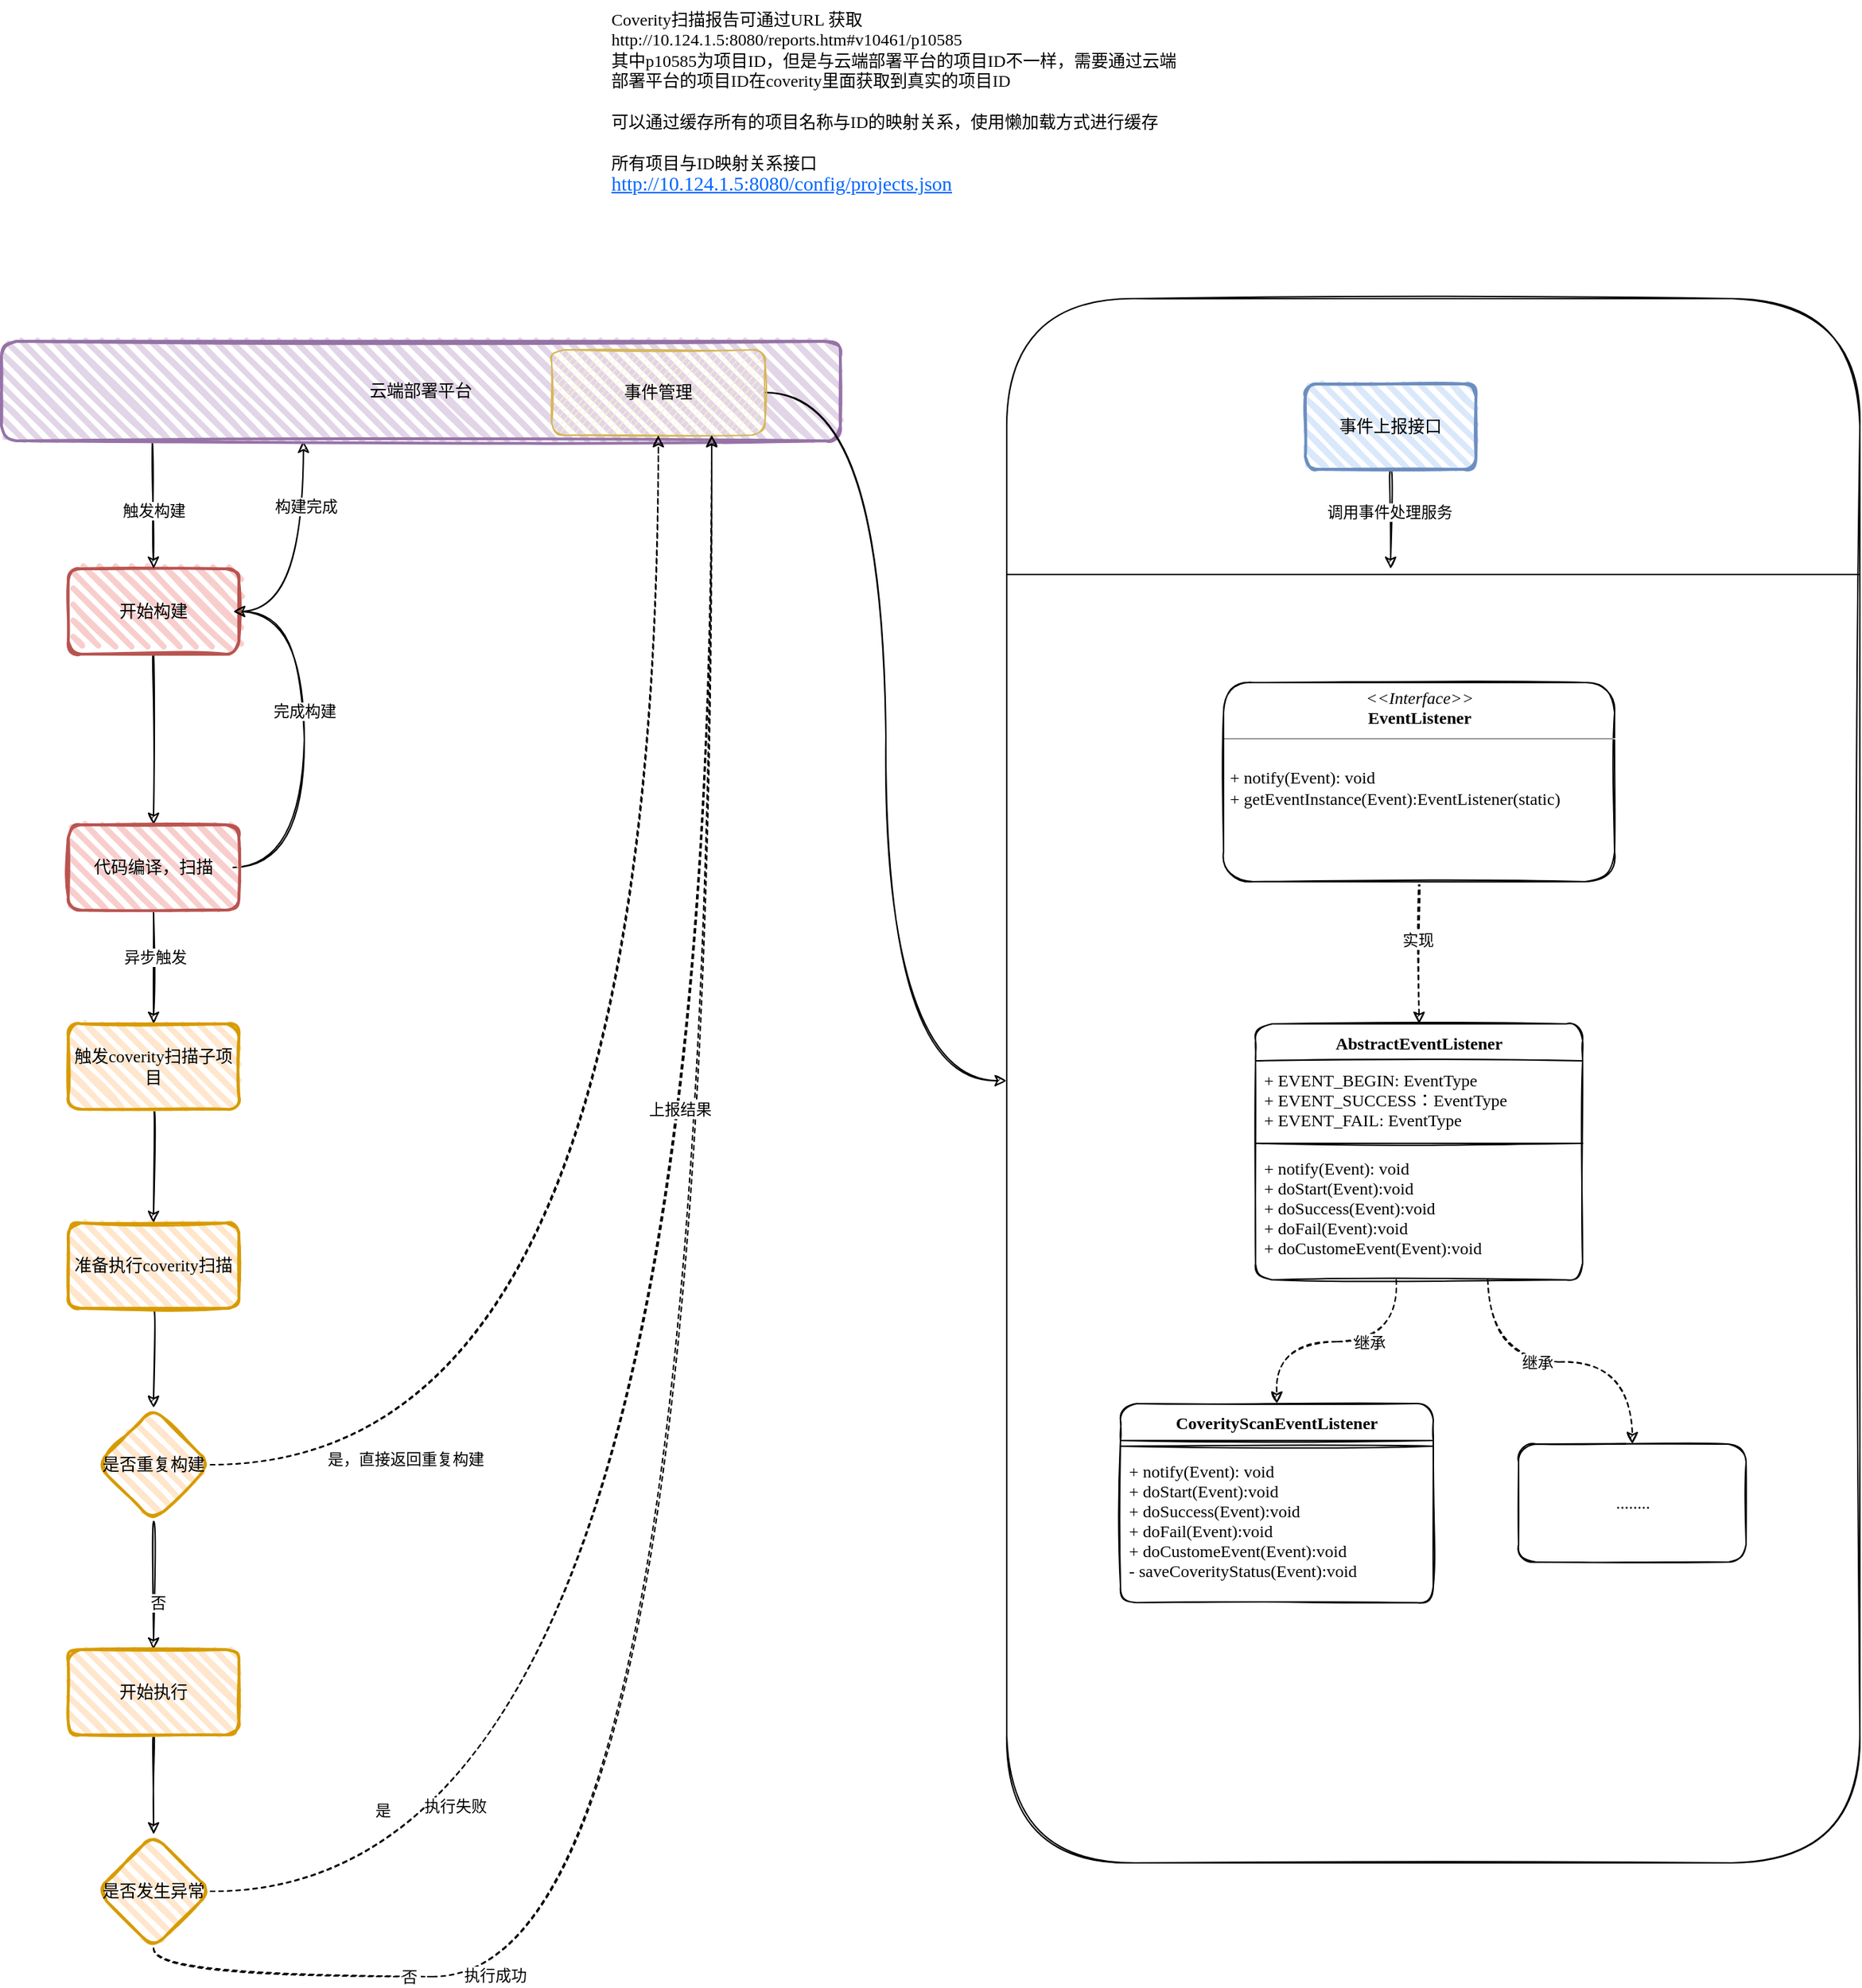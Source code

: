 <mxfile version="20.2.4" type="github">
  <diagram id="gDYkzvTyDBVPJkNko_rk" name="第 1 页">
    <mxGraphModel dx="2385" dy="2367" grid="1" gridSize="10" guides="1" tooltips="1" connect="1" arrows="1" fold="1" page="1" pageScale="1" pageWidth="827" pageHeight="1169" math="0" shadow="0">
      <root>
        <mxCell id="0" />
        <mxCell id="1" parent="0" />
        <mxCell id="RvMpkgv8Pfe3NWQdaYyJ-1" value="Coverity扫描报告可通过URL 获取&lt;br&gt;http://10.124.1.5:8080/reports.htm#v10461/p10585&lt;br&gt;其中p10585为项目ID，但是与云端部署平台的项目ID不一样，需要通过云端部署平台的项目ID在coverity里面获取到真实的项目ID&lt;br&gt;&lt;br&gt;可以通过缓存所有的项目名称与ID的映射关系，使用懒加载方式进行缓存&lt;br&gt;&lt;br&gt;所有项目与ID映射关系接口&lt;br&gt;&lt;a style=&quot;margin: 0px; padding: 0px; box-sizing: border-box; color: rgb(0, 102, 255); font-size: 14px; background-color: rgb(255, 255, 255);&quot; target=&quot;_blank&quot;&gt;http://10.124.1.5:8080/config/projects.json&lt;/a&gt;" style="text;html=1;strokeColor=none;fillColor=none;align=left;verticalAlign=top;whiteSpace=wrap;rounded=1;fontFamily=Comic Sans MS;sketch=1;" vertex="1" parent="1">
          <mxGeometry x="560" y="-60" width="410" height="160" as="geometry" />
        </mxCell>
        <mxCell id="RvMpkgv8Pfe3NWQdaYyJ-4" value="" style="edgeStyle=orthogonalEdgeStyle;rounded=1;orthogonalLoop=1;jettySize=auto;html=1;fontFamily=Comic Sans MS;sketch=1;curved=1;" edge="1" parent="1" source="RvMpkgv8Pfe3NWQdaYyJ-2" target="RvMpkgv8Pfe3NWQdaYyJ-3">
          <mxGeometry relative="1" as="geometry" />
        </mxCell>
        <mxCell id="RvMpkgv8Pfe3NWQdaYyJ-15" style="edgeStyle=orthogonalEdgeStyle;rounded=1;orthogonalLoop=1;jettySize=auto;html=1;exitX=1;exitY=0.5;exitDx=0;exitDy=0;entryX=0.36;entryY=1;entryDx=0;entryDy=0;entryPerimeter=0;fontFamily=Comic Sans MS;sketch=1;curved=1;" edge="1" parent="1" source="RvMpkgv8Pfe3NWQdaYyJ-2" target="RvMpkgv8Pfe3NWQdaYyJ-11">
          <mxGeometry relative="1" as="geometry" />
        </mxCell>
        <mxCell id="RvMpkgv8Pfe3NWQdaYyJ-16" value="构建完成" style="edgeLabel;html=1;align=center;verticalAlign=middle;resizable=0;points=[];fontFamily=Comic Sans MS;rounded=1;sketch=1;" vertex="1" connectable="0" parent="RvMpkgv8Pfe3NWQdaYyJ-15">
          <mxGeometry x="0.444" y="-1" relative="1" as="geometry">
            <mxPoint as="offset" />
          </mxGeometry>
        </mxCell>
        <mxCell id="RvMpkgv8Pfe3NWQdaYyJ-2" value="开始构建" style="rounded=1;whiteSpace=wrap;html=1;strokeWidth=2;fillWeight=4;hachureGap=8;hachureAngle=45;fillColor=#f8cecc;sketch=1;strokeColor=#b85450;fontFamily=Comic Sans MS;" vertex="1" parent="1">
          <mxGeometry x="180" y="340" width="120" height="60" as="geometry" />
        </mxCell>
        <mxCell id="RvMpkgv8Pfe3NWQdaYyJ-6" value="" style="edgeStyle=orthogonalEdgeStyle;rounded=1;orthogonalLoop=1;jettySize=auto;html=1;fontFamily=Comic Sans MS;sketch=1;curved=1;" edge="1" parent="1" source="RvMpkgv8Pfe3NWQdaYyJ-3" target="RvMpkgv8Pfe3NWQdaYyJ-5">
          <mxGeometry relative="1" as="geometry">
            <Array as="points">
              <mxPoint x="240" y="610" />
              <mxPoint x="240" y="610" />
            </Array>
          </mxGeometry>
        </mxCell>
        <mxCell id="RvMpkgv8Pfe3NWQdaYyJ-41" value="异步触发" style="edgeLabel;html=1;align=center;verticalAlign=middle;resizable=0;points=[];fontFamily=Comic Sans MS;rounded=1;sketch=1;" vertex="1" connectable="0" parent="RvMpkgv8Pfe3NWQdaYyJ-6">
          <mxGeometry x="-0.176" y="1" relative="1" as="geometry">
            <mxPoint as="offset" />
          </mxGeometry>
        </mxCell>
        <mxCell id="RvMpkgv8Pfe3NWQdaYyJ-7" style="edgeStyle=orthogonalEdgeStyle;rounded=1;orthogonalLoop=1;jettySize=auto;html=1;exitX=1;exitY=0.5;exitDx=0;exitDy=0;entryX=1;entryY=0.5;entryDx=0;entryDy=0;fontFamily=Comic Sans MS;sketch=1;curved=1;" edge="1" parent="1">
          <mxGeometry relative="1" as="geometry">
            <mxPoint x="296" y="550" as="sourcePoint" />
            <mxPoint x="296" y="370" as="targetPoint" />
            <Array as="points">
              <mxPoint x="346" y="550" />
              <mxPoint x="346" y="370" />
            </Array>
          </mxGeometry>
        </mxCell>
        <mxCell id="RvMpkgv8Pfe3NWQdaYyJ-8" value="完成构建" style="edgeLabel;html=1;align=center;verticalAlign=middle;resizable=0;points=[];fontFamily=Comic Sans MS;rounded=1;sketch=1;" vertex="1" connectable="0" parent="RvMpkgv8Pfe3NWQdaYyJ-7">
          <mxGeometry x="0.144" relative="1" as="geometry">
            <mxPoint as="offset" />
          </mxGeometry>
        </mxCell>
        <mxCell id="RvMpkgv8Pfe3NWQdaYyJ-3" value="代码编译，扫描" style="rounded=1;whiteSpace=wrap;html=1;strokeWidth=2;fillWeight=4;hachureGap=8;hachureAngle=45;fillColor=#f8cecc;sketch=1;strokeColor=#b85450;fontFamily=Comic Sans MS;" vertex="1" parent="1">
          <mxGeometry x="180" y="520" width="120" height="60" as="geometry" />
        </mxCell>
        <mxCell id="RvMpkgv8Pfe3NWQdaYyJ-19" value="" style="edgeStyle=orthogonalEdgeStyle;rounded=1;orthogonalLoop=1;jettySize=auto;html=1;fontFamily=Comic Sans MS;sketch=1;curved=1;" edge="1" parent="1" source="RvMpkgv8Pfe3NWQdaYyJ-5" target="RvMpkgv8Pfe3NWQdaYyJ-18">
          <mxGeometry relative="1" as="geometry" />
        </mxCell>
        <mxCell id="RvMpkgv8Pfe3NWQdaYyJ-5" value="触发coverity扫描子项目" style="whiteSpace=wrap;html=1;fillColor=#ffe6cc;strokeColor=#d79b00;rounded=1;strokeWidth=2;fillWeight=4;hachureGap=8;hachureAngle=45;sketch=1;fontFamily=Comic Sans MS;" vertex="1" parent="1">
          <mxGeometry x="180" y="660" width="120" height="60" as="geometry" />
        </mxCell>
        <mxCell id="RvMpkgv8Pfe3NWQdaYyJ-13" style="edgeStyle=orthogonalEdgeStyle;rounded=1;orthogonalLoop=1;jettySize=auto;html=1;exitX=0.18;exitY=1;exitDx=0;exitDy=0;exitPerimeter=0;entryX=0.5;entryY=0;entryDx=0;entryDy=0;fontFamily=Comic Sans MS;sketch=1;curved=1;" edge="1" parent="1" source="RvMpkgv8Pfe3NWQdaYyJ-11" target="RvMpkgv8Pfe3NWQdaYyJ-2">
          <mxGeometry relative="1" as="geometry" />
        </mxCell>
        <mxCell id="RvMpkgv8Pfe3NWQdaYyJ-14" value="触发构建" style="edgeLabel;html=1;align=center;verticalAlign=middle;resizable=0;points=[];fontFamily=Comic Sans MS;rounded=1;sketch=1;" vertex="1" connectable="0" parent="RvMpkgv8Pfe3NWQdaYyJ-13">
          <mxGeometry x="0.091" relative="1" as="geometry">
            <mxPoint as="offset" />
          </mxGeometry>
        </mxCell>
        <mxCell id="RvMpkgv8Pfe3NWQdaYyJ-11" value="云端部署平台" style="rounded=1;whiteSpace=wrap;html=1;strokeWidth=2;fillWeight=4;hachureGap=8;hachureAngle=45;fillColor=#e1d5e7;sketch=1;strokeColor=#9673a6;points=[[0,0,0,0,0],[0,0.26,0,0,0],[0,0.5,0,0,0],[0,0.74,0,0,0],[0,1,0,0,0],[0.09,1,0,0,0],[0.18,1,0,0,0],[0.25,0,0,0,0],[0.25,1,0,0,0],[0.27,1,0,0,0],[0.36,1,0,0,0],[0.45,1,0,0,0],[0.5,0,0,0,0],[0.5,1,0,0,0],[0.55,1,0,0,0],[0.64,1,0,0,0],[0.73,1,0,0,0],[0.75,0,0,0,0],[0.75,1,0,0,0],[0.82,1,0,0,0],[0.91,1,0,0,0],[1,0,0,0,0],[1,0.26,0,0,0],[1,0.5,0,0,0],[1,0.76,0,0,0],[1,1,0,0,0]];fontFamily=Comic Sans MS;" vertex="1" parent="1">
          <mxGeometry x="133" y="180" width="590" height="70" as="geometry" />
        </mxCell>
        <mxCell id="RvMpkgv8Pfe3NWQdaYyJ-64" style="edgeStyle=orthogonalEdgeStyle;rounded=1;orthogonalLoop=1;jettySize=auto;html=1;exitX=1;exitY=0.5;exitDx=0;exitDy=0;entryX=0;entryY=0.5;entryDx=0;entryDy=0;fontFamily=Comic Sans MS;sketch=1;curved=1;" edge="1" parent="1" source="RvMpkgv8Pfe3NWQdaYyJ-17" target="RvMpkgv8Pfe3NWQdaYyJ-43">
          <mxGeometry relative="1" as="geometry" />
        </mxCell>
        <mxCell id="RvMpkgv8Pfe3NWQdaYyJ-17" value="事件管理" style="rounded=1;whiteSpace=wrap;html=1;fillColor=#fff2cc;strokeColor=#d6b656;fontFamily=Comic Sans MS;sketch=1;" vertex="1" parent="1">
          <mxGeometry x="520" y="186" width="150" height="60" as="geometry" />
        </mxCell>
        <mxCell id="RvMpkgv8Pfe3NWQdaYyJ-21" value="" style="edgeStyle=orthogonalEdgeStyle;rounded=1;orthogonalLoop=1;jettySize=auto;html=1;fontFamily=Comic Sans MS;sketch=1;curved=1;" edge="1" parent="1" source="RvMpkgv8Pfe3NWQdaYyJ-18" target="RvMpkgv8Pfe3NWQdaYyJ-20">
          <mxGeometry relative="1" as="geometry" />
        </mxCell>
        <mxCell id="RvMpkgv8Pfe3NWQdaYyJ-18" value="准备执行coverity扫描" style="whiteSpace=wrap;html=1;fillColor=#ffe6cc;strokeColor=#d79b00;rounded=1;strokeWidth=2;fillWeight=4;hachureGap=8;hachureAngle=45;sketch=1;fontFamily=Comic Sans MS;" vertex="1" parent="1">
          <mxGeometry x="180" y="800" width="120" height="60" as="geometry" />
        </mxCell>
        <mxCell id="RvMpkgv8Pfe3NWQdaYyJ-23" value="" style="edgeStyle=orthogonalEdgeStyle;rounded=1;orthogonalLoop=1;jettySize=auto;html=1;fontFamily=Comic Sans MS;sketch=1;curved=1;" edge="1" parent="1" source="RvMpkgv8Pfe3NWQdaYyJ-20" target="RvMpkgv8Pfe3NWQdaYyJ-22">
          <mxGeometry relative="1" as="geometry" />
        </mxCell>
        <mxCell id="RvMpkgv8Pfe3NWQdaYyJ-40" value="否" style="edgeLabel;html=1;align=center;verticalAlign=middle;resizable=0;points=[];fontFamily=Comic Sans MS;rounded=1;sketch=1;" vertex="1" connectable="0" parent="RvMpkgv8Pfe3NWQdaYyJ-23">
          <mxGeometry x="0.253" y="3" relative="1" as="geometry">
            <mxPoint as="offset" />
          </mxGeometry>
        </mxCell>
        <mxCell id="RvMpkgv8Pfe3NWQdaYyJ-29" style="edgeStyle=orthogonalEdgeStyle;rounded=1;orthogonalLoop=1;jettySize=auto;html=1;exitX=1;exitY=0.5;exitDx=0;exitDy=0;dashed=1;fontFamily=Comic Sans MS;sketch=1;curved=1;" edge="1" parent="1" source="RvMpkgv8Pfe3NWQdaYyJ-20" target="RvMpkgv8Pfe3NWQdaYyJ-17">
          <mxGeometry relative="1" as="geometry" />
        </mxCell>
        <mxCell id="RvMpkgv8Pfe3NWQdaYyJ-39" value="是，直接返回重复构建" style="edgeLabel;html=1;align=center;verticalAlign=middle;resizable=0;points=[];fontFamily=Comic Sans MS;rounded=1;sketch=1;" vertex="1" connectable="0" parent="RvMpkgv8Pfe3NWQdaYyJ-29">
          <mxGeometry x="-0.737" y="4" relative="1" as="geometry">
            <mxPoint as="offset" />
          </mxGeometry>
        </mxCell>
        <mxCell id="RvMpkgv8Pfe3NWQdaYyJ-20" value="是否重复构建" style="rhombus;whiteSpace=wrap;html=1;fillColor=#ffe6cc;strokeColor=#d79b00;rounded=1;strokeWidth=2;fillWeight=4;hachureGap=8;hachureAngle=45;sketch=1;fontFamily=Comic Sans MS;" vertex="1" parent="1">
          <mxGeometry x="200" y="930" width="80" height="80" as="geometry" />
        </mxCell>
        <mxCell id="RvMpkgv8Pfe3NWQdaYyJ-27" value="" style="edgeStyle=orthogonalEdgeStyle;rounded=1;orthogonalLoop=1;jettySize=auto;html=1;fontFamily=Comic Sans MS;sketch=1;curved=1;" edge="1" parent="1" source="RvMpkgv8Pfe3NWQdaYyJ-22" target="RvMpkgv8Pfe3NWQdaYyJ-26">
          <mxGeometry relative="1" as="geometry" />
        </mxCell>
        <mxCell id="RvMpkgv8Pfe3NWQdaYyJ-22" value="开始执行" style="whiteSpace=wrap;html=1;fillColor=#ffe6cc;strokeColor=#d79b00;rounded=1;strokeWidth=2;fillWeight=4;hachureGap=8;hachureAngle=45;sketch=1;fontFamily=Comic Sans MS;" vertex="1" parent="1">
          <mxGeometry x="180" y="1100" width="120" height="60" as="geometry" />
        </mxCell>
        <mxCell id="RvMpkgv8Pfe3NWQdaYyJ-28" style="edgeStyle=orthogonalEdgeStyle;rounded=1;orthogonalLoop=1;jettySize=auto;html=1;exitX=1;exitY=0.5;exitDx=0;exitDy=0;entryX=0.75;entryY=1;entryDx=0;entryDy=0;dashed=1;fontFamily=Comic Sans MS;sketch=1;curved=1;" edge="1" parent="1" source="RvMpkgv8Pfe3NWQdaYyJ-26" target="RvMpkgv8Pfe3NWQdaYyJ-17">
          <mxGeometry relative="1" as="geometry" />
        </mxCell>
        <mxCell id="RvMpkgv8Pfe3NWQdaYyJ-34" value="是" style="edgeLabel;html=1;align=center;verticalAlign=middle;resizable=0;points=[];fontFamily=Comic Sans MS;rounded=1;sketch=1;" vertex="1" connectable="0" parent="RvMpkgv8Pfe3NWQdaYyJ-28">
          <mxGeometry x="-0.796" y="1" relative="1" as="geometry">
            <mxPoint x="-20" y="-56" as="offset" />
          </mxGeometry>
        </mxCell>
        <mxCell id="RvMpkgv8Pfe3NWQdaYyJ-37" value="执行失败" style="edgeLabel;html=1;align=center;verticalAlign=middle;resizable=0;points=[];fontFamily=Comic Sans MS;rounded=1;sketch=1;" vertex="1" connectable="0" parent="RvMpkgv8Pfe3NWQdaYyJ-28">
          <mxGeometry x="-0.721" y="4" relative="1" as="geometry">
            <mxPoint x="-20" y="-56" as="offset" />
          </mxGeometry>
        </mxCell>
        <mxCell id="RvMpkgv8Pfe3NWQdaYyJ-33" style="edgeStyle=orthogonalEdgeStyle;rounded=1;orthogonalLoop=1;jettySize=auto;html=1;exitX=0.5;exitY=1;exitDx=0;exitDy=0;entryX=0.75;entryY=1;entryDx=0;entryDy=0;dashed=1;fontFamily=Comic Sans MS;sketch=1;curved=1;" edge="1" parent="1" source="RvMpkgv8Pfe3NWQdaYyJ-26" target="RvMpkgv8Pfe3NWQdaYyJ-17">
          <mxGeometry relative="1" as="geometry" />
        </mxCell>
        <mxCell id="RvMpkgv8Pfe3NWQdaYyJ-35" value="否&amp;nbsp;" style="edgeLabel;html=1;align=center;verticalAlign=middle;resizable=0;points=[];fontFamily=Comic Sans MS;rounded=1;sketch=1;" vertex="1" connectable="0" parent="RvMpkgv8Pfe3NWQdaYyJ-33">
          <mxGeometry x="-0.732" relative="1" as="geometry">
            <mxPoint as="offset" />
          </mxGeometry>
        </mxCell>
        <mxCell id="RvMpkgv8Pfe3NWQdaYyJ-36" value="上报结果" style="edgeLabel;html=1;align=center;verticalAlign=middle;resizable=0;points=[];fontFamily=Comic Sans MS;rounded=1;sketch=1;" vertex="1" connectable="0" parent="RvMpkgv8Pfe3NWQdaYyJ-33">
          <mxGeometry x="-0.028" relative="1" as="geometry">
            <mxPoint x="-23" y="-295" as="offset" />
          </mxGeometry>
        </mxCell>
        <mxCell id="RvMpkgv8Pfe3NWQdaYyJ-38" value="执行成功" style="edgeLabel;html=1;align=center;verticalAlign=middle;resizable=0;points=[];fontFamily=Comic Sans MS;rounded=1;sketch=1;" vertex="1" connectable="0" parent="RvMpkgv8Pfe3NWQdaYyJ-33">
          <mxGeometry x="-0.653" y="1" relative="1" as="geometry">
            <mxPoint as="offset" />
          </mxGeometry>
        </mxCell>
        <mxCell id="RvMpkgv8Pfe3NWQdaYyJ-26" value="是否发生异常" style="rhombus;whiteSpace=wrap;html=1;fillColor=#ffe6cc;strokeColor=#d79b00;rounded=1;strokeWidth=2;fillWeight=4;hachureGap=8;hachureAngle=45;sketch=1;fontFamily=Comic Sans MS;" vertex="1" parent="1">
          <mxGeometry x="200" y="1230" width="80" height="80" as="geometry" />
        </mxCell>
        <mxCell id="RvMpkgv8Pfe3NWQdaYyJ-43" value="" style="rounded=1;whiteSpace=wrap;html=1;fontFamily=Comic Sans MS;sketch=1;" vertex="1" parent="1">
          <mxGeometry x="840" y="150" width="600" height="1100" as="geometry" />
        </mxCell>
        <mxCell id="RvMpkgv8Pfe3NWQdaYyJ-67" style="edgeStyle=orthogonalEdgeStyle;rounded=1;orthogonalLoop=1;jettySize=auto;html=1;exitX=0.5;exitY=1;exitDx=0;exitDy=0;entryX=0.45;entryY=0;entryDx=0;entryDy=0;entryPerimeter=0;fontFamily=Comic Sans MS;sketch=1;curved=1;" edge="1" parent="1" source="RvMpkgv8Pfe3NWQdaYyJ-44" target="RvMpkgv8Pfe3NWQdaYyJ-63">
          <mxGeometry relative="1" as="geometry" />
        </mxCell>
        <mxCell id="RvMpkgv8Pfe3NWQdaYyJ-68" value="调用事件处理服务" style="edgeLabel;html=1;align=center;verticalAlign=middle;resizable=0;points=[];fontFamily=Comic Sans MS;rounded=1;sketch=1;" vertex="1" connectable="0" parent="RvMpkgv8Pfe3NWQdaYyJ-67">
          <mxGeometry x="-0.161" y="-1" relative="1" as="geometry">
            <mxPoint as="offset" />
          </mxGeometry>
        </mxCell>
        <mxCell id="RvMpkgv8Pfe3NWQdaYyJ-44" value="事件上报接口" style="rounded=1;whiteSpace=wrap;html=1;strokeWidth=2;fillWeight=4;hachureGap=8;hachureAngle=45;fillColor=#dae8fc;sketch=1;strokeColor=#6c8ebf;fontFamily=Comic Sans MS;" vertex="1" parent="1">
          <mxGeometry x="1050" y="210" width="120" height="60" as="geometry" />
        </mxCell>
        <mxCell id="RvMpkgv8Pfe3NWQdaYyJ-46" value="AbstractEventListener" style="swimlane;fontStyle=1;align=center;verticalAlign=top;childLayout=stackLayout;horizontal=1;startSize=26;horizontalStack=0;resizeParent=1;resizeParentMax=0;resizeLast=0;collapsible=1;marginBottom=0;fontFamily=Comic Sans MS;rounded=1;sketch=1;" vertex="1" parent="1">
          <mxGeometry x="1015" y="660" width="230" height="180" as="geometry" />
        </mxCell>
        <mxCell id="RvMpkgv8Pfe3NWQdaYyJ-47" value="+ EVENT_BEGIN: EventType&#xa;+ EVENT_SUCCESS：EventType&#xa;+ EVENT_FAIL: EventType&#xa;" style="text;strokeColor=none;fillColor=none;align=left;verticalAlign=top;spacingLeft=4;spacingRight=4;overflow=hidden;rotatable=0;points=[[0,0.5],[1,0.5]];portConstraint=eastwest;fontFamily=Comic Sans MS;rounded=1;sketch=1;" vertex="1" parent="RvMpkgv8Pfe3NWQdaYyJ-46">
          <mxGeometry y="26" width="230" height="54" as="geometry" />
        </mxCell>
        <mxCell id="RvMpkgv8Pfe3NWQdaYyJ-48" value="" style="line;strokeWidth=1;fillColor=none;align=left;verticalAlign=middle;spacingTop=-1;spacingLeft=3;spacingRight=3;rotatable=0;labelPosition=right;points=[];portConstraint=eastwest;fontFamily=Comic Sans MS;rounded=1;sketch=1;" vertex="1" parent="RvMpkgv8Pfe3NWQdaYyJ-46">
          <mxGeometry y="80" width="230" height="8" as="geometry" />
        </mxCell>
        <mxCell id="RvMpkgv8Pfe3NWQdaYyJ-49" value="+ notify(Event): void&#xa;+ doStart(Event):void&#xa;+ doSuccess(Event):void&#xa;+ doFail(Event):void&#xa;+ doCustomeEvent(Event):void" style="text;strokeColor=none;fillColor=none;align=left;verticalAlign=top;spacingLeft=4;spacingRight=4;overflow=hidden;rotatable=0;points=[[0,0.5,0,0,0],[0.14,1,0,0,0],[0.29,1,0,0,0],[0.43,1,0,0,0],[0.57,1,0,0,0],[0.71,1,0,0,0],[0.86,1,0,0,0],[1,0.5,0,0,0]];portConstraint=eastwest;fontFamily=Comic Sans MS;rounded=1;sketch=1;" vertex="1" parent="RvMpkgv8Pfe3NWQdaYyJ-46">
          <mxGeometry y="88" width="230" height="92" as="geometry" />
        </mxCell>
        <mxCell id="RvMpkgv8Pfe3NWQdaYyJ-52" style="edgeStyle=orthogonalEdgeStyle;rounded=1;orthogonalLoop=1;jettySize=auto;html=1;exitX=0.5;exitY=1;exitDx=0;exitDy=0;entryX=0.5;entryY=0;entryDx=0;entryDy=0;dashed=1;fontFamily=Comic Sans MS;sketch=1;curved=1;" edge="1" parent="1" source="RvMpkgv8Pfe3NWQdaYyJ-50" target="RvMpkgv8Pfe3NWQdaYyJ-46">
          <mxGeometry relative="1" as="geometry" />
        </mxCell>
        <mxCell id="RvMpkgv8Pfe3NWQdaYyJ-53" value="实现" style="edgeLabel;html=1;align=center;verticalAlign=middle;resizable=0;points=[];fontFamily=Comic Sans MS;rounded=1;sketch=1;" vertex="1" connectable="0" parent="RvMpkgv8Pfe3NWQdaYyJ-52">
          <mxGeometry x="-0.193" y="-1" relative="1" as="geometry">
            <mxPoint as="offset" />
          </mxGeometry>
        </mxCell>
        <mxCell id="RvMpkgv8Pfe3NWQdaYyJ-50" value="&lt;p style=&quot;margin:0px;margin-top:4px;text-align:center;&quot;&gt;&lt;i&gt;&amp;lt;&amp;lt;Interface&amp;gt;&amp;gt;&lt;/i&gt;&lt;br&gt;&lt;b&gt;EventListener&lt;/b&gt;&lt;/p&gt;&lt;hr size=&quot;1&quot;&gt;&lt;p style=&quot;margin:0px;margin-left:4px;&quot;&gt;&lt;br&gt;&lt;/p&gt;&lt;p style=&quot;margin:0px;margin-left:4px;&quot;&gt;+ notify(Event): void&lt;/p&gt;&lt;p style=&quot;margin:0px;margin-left:4px;&quot;&gt;+ getEventInstance(Event):EventListener(static)&lt;br&gt;&lt;br&gt;&lt;/p&gt;" style="verticalAlign=top;align=left;overflow=fill;fontSize=12;fontFamily=Comic Sans MS;html=1;rounded=1;sketch=1;" vertex="1" parent="1">
          <mxGeometry x="992.5" y="420" width="275" height="140" as="geometry" />
        </mxCell>
        <mxCell id="RvMpkgv8Pfe3NWQdaYyJ-54" value="CoverityScanEventListener" style="swimlane;fontStyle=1;align=center;verticalAlign=top;childLayout=stackLayout;horizontal=1;startSize=26;horizontalStack=0;resizeParent=1;resizeParentMax=0;resizeLast=0;collapsible=1;marginBottom=0;fontFamily=Comic Sans MS;rounded=1;sketch=1;" vertex="1" parent="1">
          <mxGeometry x="920" y="927" width="220" height="140" as="geometry" />
        </mxCell>
        <mxCell id="RvMpkgv8Pfe3NWQdaYyJ-56" value="" style="line;strokeWidth=1;fillColor=none;align=left;verticalAlign=middle;spacingTop=-1;spacingLeft=3;spacingRight=3;rotatable=0;labelPosition=right;points=[];portConstraint=eastwest;fontFamily=Comic Sans MS;rounded=1;sketch=1;" vertex="1" parent="RvMpkgv8Pfe3NWQdaYyJ-54">
          <mxGeometry y="26" width="220" height="8" as="geometry" />
        </mxCell>
        <mxCell id="RvMpkgv8Pfe3NWQdaYyJ-57" value="+ notify(Event): void&#xa;+ doStart(Event):void&#xa;+ doSuccess(Event):void&#xa;+ doFail(Event):void&#xa;+ doCustomeEvent(Event):void&#xa;- saveCoverityStatus(Event):void" style="text;strokeColor=none;fillColor=none;align=left;verticalAlign=top;spacingLeft=4;spacingRight=4;overflow=hidden;rotatable=0;points=[[0,0.5],[1,0.5]];portConstraint=eastwest;fontFamily=Comic Sans MS;rounded=1;sketch=1;" vertex="1" parent="RvMpkgv8Pfe3NWQdaYyJ-54">
          <mxGeometry y="34" width="220" height="106" as="geometry" />
        </mxCell>
        <mxCell id="RvMpkgv8Pfe3NWQdaYyJ-58" style="edgeStyle=orthogonalEdgeStyle;rounded=1;orthogonalLoop=1;jettySize=auto;html=1;exitX=0.43;exitY=1;exitDx=0;exitDy=0;exitPerimeter=0;entryX=0.5;entryY=0;entryDx=0;entryDy=0;dashed=1;fontFamily=Comic Sans MS;sketch=1;curved=1;" edge="1" parent="1" source="RvMpkgv8Pfe3NWQdaYyJ-49" target="RvMpkgv8Pfe3NWQdaYyJ-54">
          <mxGeometry relative="1" as="geometry" />
        </mxCell>
        <mxCell id="RvMpkgv8Pfe3NWQdaYyJ-59" value="继承" style="edgeLabel;html=1;align=center;verticalAlign=middle;resizable=0;points=[];fontFamily=Comic Sans MS;rounded=1;sketch=1;" vertex="1" connectable="0" parent="RvMpkgv8Pfe3NWQdaYyJ-58">
          <mxGeometry x="-0.263" relative="1" as="geometry">
            <mxPoint as="offset" />
          </mxGeometry>
        </mxCell>
        <mxCell id="RvMpkgv8Pfe3NWQdaYyJ-60" value="........" style="html=1;fontFamily=Comic Sans MS;rounded=1;sketch=1;" vertex="1" parent="1">
          <mxGeometry x="1200" y="955.5" width="160" height="83" as="geometry" />
        </mxCell>
        <mxCell id="RvMpkgv8Pfe3NWQdaYyJ-61" style="edgeStyle=orthogonalEdgeStyle;rounded=1;orthogonalLoop=1;jettySize=auto;html=1;exitX=0.71;exitY=1;exitDx=0;exitDy=0;exitPerimeter=0;entryX=0.5;entryY=0;entryDx=0;entryDy=0;dashed=1;fontFamily=Comic Sans MS;sketch=1;curved=1;" edge="1" parent="1" source="RvMpkgv8Pfe3NWQdaYyJ-49" target="RvMpkgv8Pfe3NWQdaYyJ-60">
          <mxGeometry relative="1" as="geometry" />
        </mxCell>
        <mxCell id="RvMpkgv8Pfe3NWQdaYyJ-62" value="继承" style="edgeLabel;html=1;align=center;verticalAlign=middle;resizable=0;points=[];fontFamily=Comic Sans MS;rounded=1;sketch=1;" vertex="1" connectable="0" parent="RvMpkgv8Pfe3NWQdaYyJ-61">
          <mxGeometry x="-0.152" relative="1" as="geometry">
            <mxPoint as="offset" />
          </mxGeometry>
        </mxCell>
        <mxCell id="RvMpkgv8Pfe3NWQdaYyJ-63" value="" style="line;strokeWidth=1;fillColor=none;align=left;verticalAlign=middle;spacingTop=-1;spacingLeft=3;spacingRight=3;rotatable=0;labelPosition=right;points=[[0.09,0,0,0,0],[0.18,0,0,0,0],[0.27,0,0,0,0],[0.36,0,0,0,0],[0.45,0,0,0,0],[0.55,0,0,0,0],[0.64,0,0,0,0],[0.73,0,0,0,0],[0.82,0,0,0,0],[0.91,0,0,0,0]];portConstraint=eastwest;fontFamily=Comic Sans MS;rounded=1;sketch=1;" vertex="1" parent="1">
          <mxGeometry x="840" y="340" width="600" height="8" as="geometry" />
        </mxCell>
      </root>
    </mxGraphModel>
  </diagram>
</mxfile>
